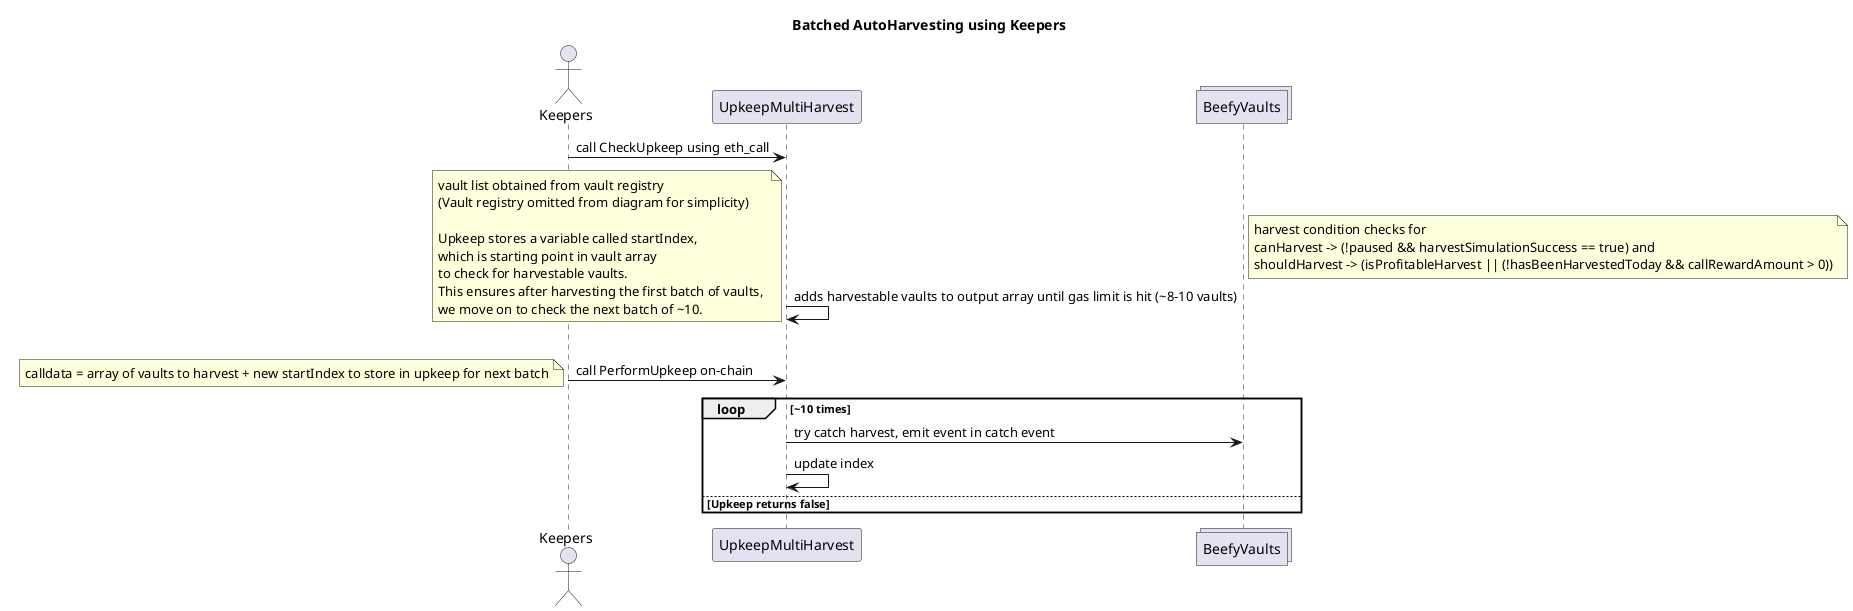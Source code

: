@startuml Batched AutoHarvesting using Keepers
title Batched AutoHarvesting using Keepers

actor Keepers
participant UpkeepMultiHarvest as Upkeep
collections BeefyVaults

Keepers->Upkeep: call CheckUpkeep using eth_call
Upkeep->Upkeep: adds harvestable vaults to output array until gas limit is hit (~8-10 vaults)
note left
vault list obtained from vault registry
(Vault registry omitted from diagram for simplicity)

Upkeep stores a variable called startIndex, 
which is starting point in vault array
to check for harvestable vaults. 
This ensures after harvesting the first batch of vaults, 
we move on to check the next batch of ~10.
end note
note right
harvest condition checks for 
canHarvest -> (!paused && harvestSimulationSuccess == true) and 
shouldHarvest -> (isProfitableHarvest || (!hasBeenHarvestedToday && callRewardAmount > 0))
end note
alt Upkeep returns true
    Keepers->Upkeep: call PerformUpkeep on-chain
    note left: calldata = array of vaults to harvest + new startIndex to store in upkeep for next batch
    loop ~10 times
        Upkeep->BeefyVaults: try catch harvest, emit event in catch event
    Upkeep->Upkeep: update index
else Upkeep returns false
    note left: do nothing
end
@enduml